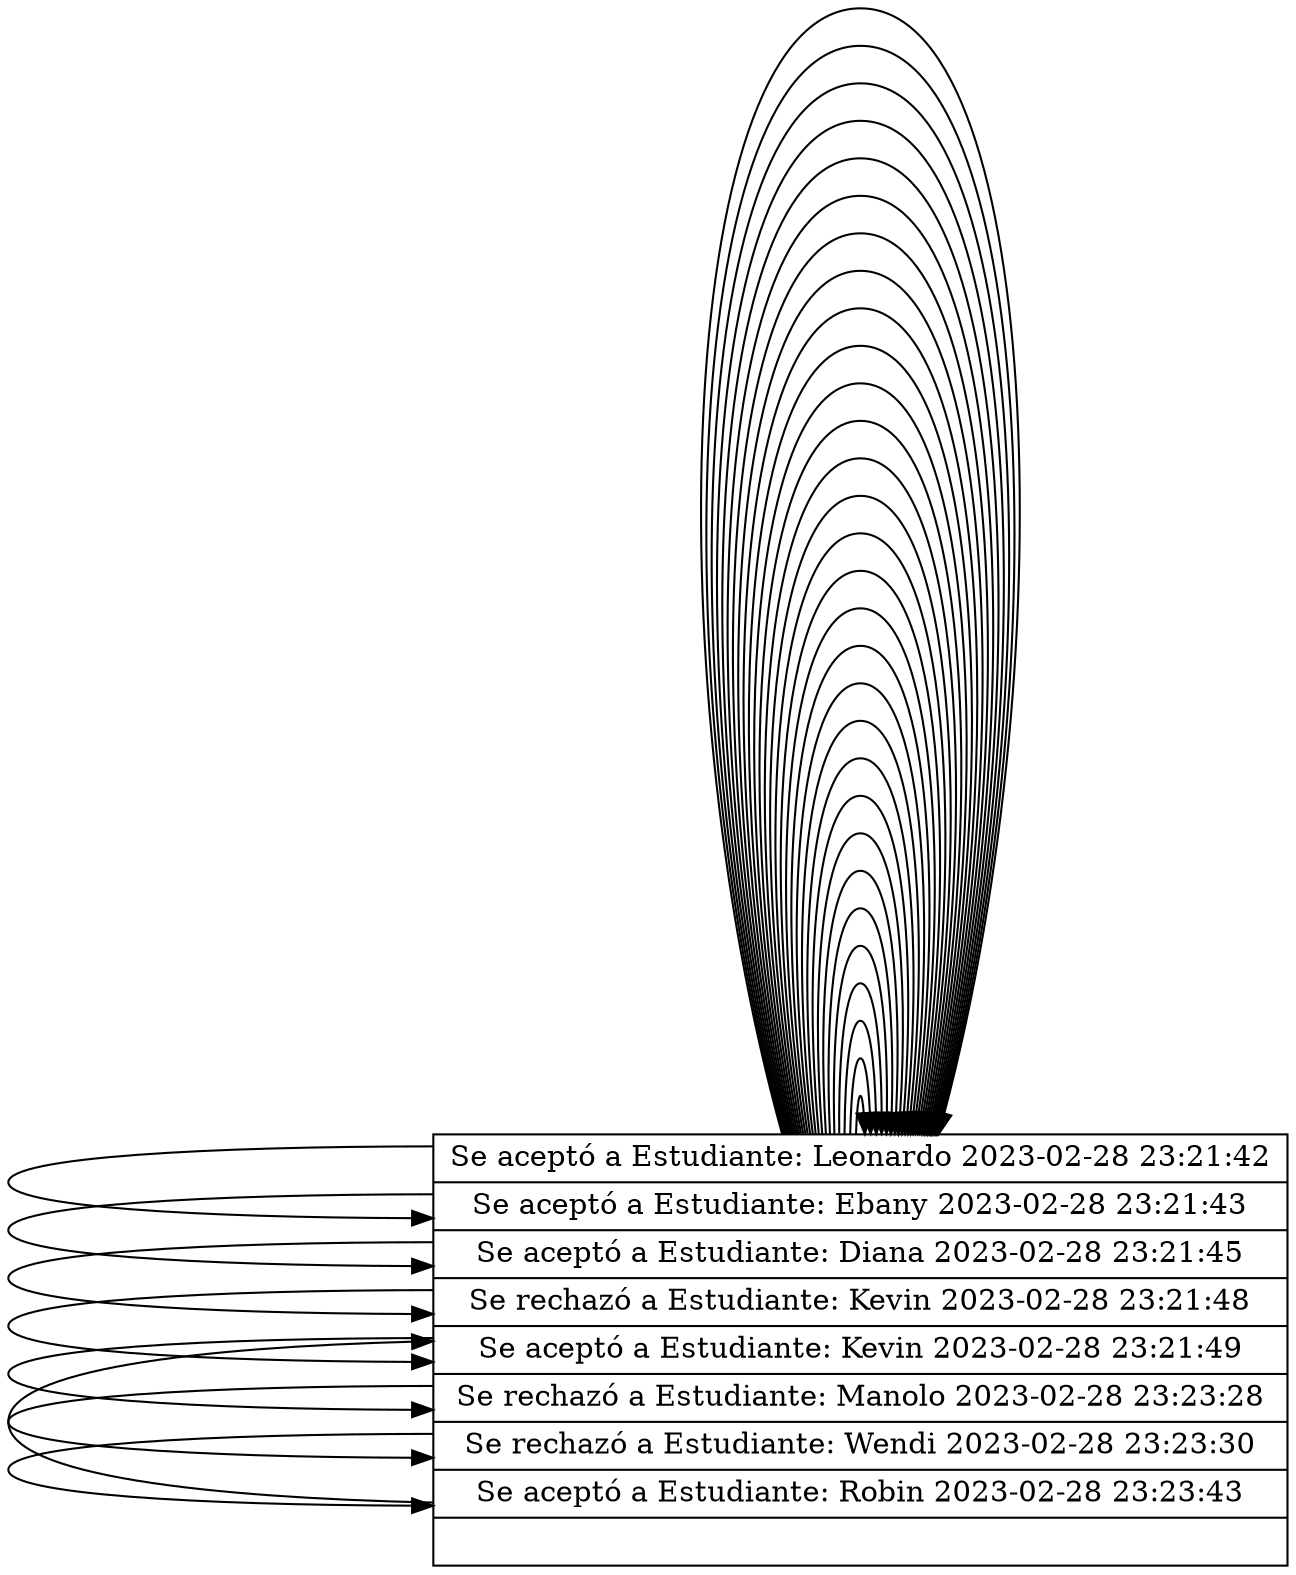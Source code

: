 digraph cola {
node [shape=record];
rankdir=LR;
cola [label="<f0> Se aceptó a Estudiante: Leonardo 2023-02-28 23:21:42 |<f1> Se aceptó a Estudiante: Ebany 2023-02-28 23:21:43 |<f2> Se aceptó a Estudiante: Diana 2023-02-28 23:21:45 |<f3> Se rechazó a Estudiante: Kevin 2023-02-28 23:21:48 |<f4> Se aceptó a Estudiante: Kevin 2023-02-28 23:21:49 |<f5> Se rechazó a Estudiante: Manolo 2023-02-28 23:23:28 |<f6> Se rechazó a Estudiante: Wendi 2023-02-28 23:23:30 |<f7> Se aceptó a Estudiante: Robin 2023-02-28 23:23:43 |"];
cola:f0 -> cola:f1;
cola:f1 -> cola:f2;
cola:f2 -> cola:f3;
cola:f3 -> cola:f4;
cola:f4 -> cola:f5;
cola:f5 -> cola:f6;
cola:f6 -> cola:f7;
cola:f7 -> cola:f8;
cola:f8 -> cola:f9;
cola:f9 -> cola:f10;
cola:f10 -> cola:f11;
cola:f11 -> cola:f12;
cola:f12 -> cola:f13;
cola:f13 -> cola:f14;
cola:f14 -> cola:f15;
cola:f15 -> cola:f16;
cola:f16 -> cola:f17;
cola:f17 -> cola:f18;
cola:f18 -> cola:f19;
cola:f19 -> cola:f20;
cola:f20 -> cola:f21;
cola:f21 -> cola:f22;
cola:f22 -> cola:f23;
cola:f23 -> cola:f24;
cola:f24 -> cola:f25;
cola:f25 -> cola:f26;
cola:f26 -> cola:f27;
cola:f27 -> cola:f28;
cola:f28 -> cola:f29;
cola:f29 -> cola:f30;
cola:f30 -> cola:f31;
cola:f31 -> cola:f32;
cola:f32 -> cola:f33;
cola:f33 -> cola:f34;
cola:f34 -> cola:f35;
cola:f35 -> cola:f36;
cola:f36 -> cola:f37;
cola:f37 -> cola:f38;
}


